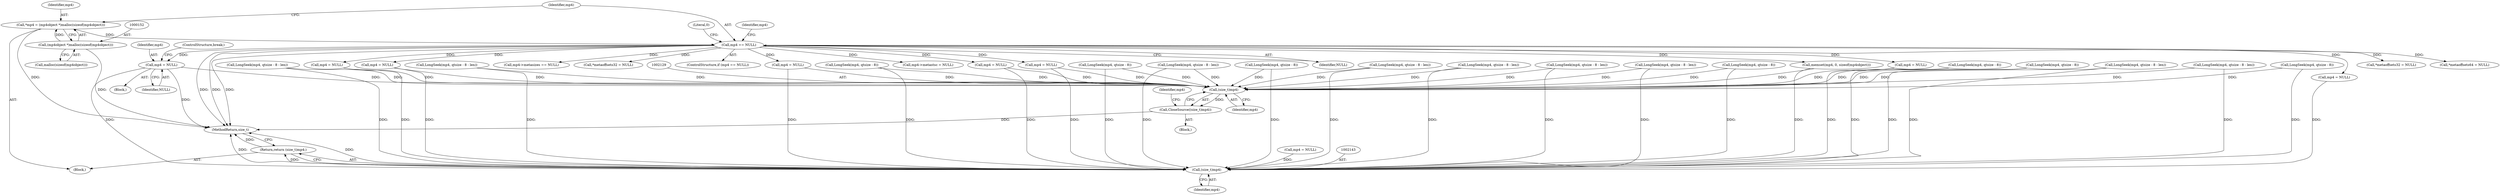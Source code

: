 digraph "0_gpmf-parser_341f12cd5b97ab419e53853ca00176457c9f1681_5@pointer" {
"1000931" [label="(Call,mp4 = NULL)"];
"1000157" [label="(Call,mp4 == NULL)"];
"1000149" [label="(Call,*mp4 = (mp4object *)malloc(sizeof(mp4object)))"];
"1000151" [label="(Call,(mp4object *)malloc(sizeof(mp4object)))"];
"1002128" [label="(Call,(size_t)mp4)"];
"1002127" [label="(Call,CloseSource((size_t)mp4))"];
"1002142" [label="(Call,(size_t)mp4)"];
"1002141" [label="(Return,return (size_t)mp4;)"];
"1000273" [label="(Call,mp4 = NULL)"];
"1000932" [label="(Identifier,mp4)"];
"1002132" [label="(Identifier,mp4)"];
"1000934" [label="(ControlStructure,break;)"];
"1000931" [label="(Call,mp4 = NULL)"];
"1000163" [label="(Identifier,mp4)"];
"1002128" [label="(Call,(size_t)mp4)"];
"1002094" [label="(Call,LongSeek(mp4, qtsize - 8))"];
"1000159" [label="(Identifier,NULL)"];
"1000149" [label="(Call,*mp4 = (mp4object *)malloc(sizeof(mp4object)))"];
"1001542" [label="(Call,LongSeek(mp4, qtsize - 8 - len))"];
"1001237" [label="(Call,*metaoffsets32 = NULL)"];
"1001671" [label="(Call,*metaoffsets64 = NULL)"];
"1002116" [label="(Call,mp4->metasizes == NULL)"];
"1000757" [label="(Call,LongSeek(mp4, qtsize - 8 - len))"];
"1001550" [label="(Call,LongSeek(mp4, qtsize - 8))"];
"1000675" [label="(Call,LongSeek(mp4, qtsize - 8 - len))"];
"1001129" [label="(Call,LongSeek(mp4, qtsize - 8))"];
"1000601" [label="(Call,LongSeek(mp4, qtsize - 8 - len))"];
"1002130" [label="(Identifier,mp4)"];
"1002126" [label="(Block,)"];
"1001112" [label="(Call,mp4 = NULL)"];
"1002144" [label="(Identifier,mp4)"];
"1000948" [label="(Call,LongSeek(mp4, qtsize - 8))"];
"1001479" [label="(Call,*metaoffsets32 = NULL)"];
"1000489" [label="(Call,LongSeek(mp4, qtsize - 8 - len))"];
"1000926" [label="(Block,)"];
"1000158" [label="(Identifier,mp4)"];
"1000156" [label="(ControlStructure,if (mp4 == NULL))"];
"1001837" [label="(Call,mp4 = NULL)"];
"1000151" [label="(Call,(mp4object *)malloc(sizeof(mp4object)))"];
"1001533" [label="(Call,mp4 = NULL)"];
"1001908" [label="(Call,LongSeek(mp4, qtsize - 8 - len))"];
"1000150" [label="(Identifier,mp4)"];
"1000162" [label="(Call,memset(mp4, 0, sizeof(mp4object)))"];
"1001421" [label="(Call,mp4->metastsc = NULL)"];
"1002086" [label="(Call,LongSeek(mp4, qtsize - 8 - len))"];
"1000397" [label="(Call,LongSeek(mp4, qtsize - 8))"];
"1001605" [label="(Call,mp4 = NULL)"];
"1000147" [label="(Block,)"];
"1001121" [label="(Call,LongSeek(mp4, qtsize - 8 - len))"];
"1002127" [label="(Call,CloseSource((size_t)mp4))"];
"1001916" [label="(Call,LongSeek(mp4, qtsize - 8))"];
"1002138" [label="(Call,mp4 = NULL)"];
"1000940" [label="(Call,LongSeek(mp4, qtsize - 8 - len))"];
"1002145" [label="(MethodReturn,size_t)"];
"1000153" [label="(Call,malloc(sizeof(mp4object)))"];
"1000157" [label="(Call,mp4 == NULL)"];
"1000765" [label="(Call,LongSeek(mp4, qtsize - 8))"];
"1002131" [label="(Call,mp4 = NULL)"];
"1000933" [label="(Identifier,NULL)"];
"1002142" [label="(Call,(size_t)mp4)"];
"1001439" [label="(Call,mp4 = NULL)"];
"1002141" [label="(Return,return (size_t)mp4;)"];
"1000161" [label="(Literal,0)"];
"1000931" -> "1000926"  [label="AST: "];
"1000931" -> "1000933"  [label="CFG: "];
"1000932" -> "1000931"  [label="AST: "];
"1000933" -> "1000931"  [label="AST: "];
"1000934" -> "1000931"  [label="CFG: "];
"1000931" -> "1002145"  [label="DDG: "];
"1000157" -> "1000931"  [label="DDG: "];
"1000931" -> "1002128"  [label="DDG: "];
"1000931" -> "1002142"  [label="DDG: "];
"1000157" -> "1000156"  [label="AST: "];
"1000157" -> "1000159"  [label="CFG: "];
"1000158" -> "1000157"  [label="AST: "];
"1000159" -> "1000157"  [label="AST: "];
"1000161" -> "1000157"  [label="CFG: "];
"1000163" -> "1000157"  [label="CFG: "];
"1000157" -> "1002145"  [label="DDG: "];
"1000157" -> "1002145"  [label="DDG: "];
"1000157" -> "1002145"  [label="DDG: "];
"1000149" -> "1000157"  [label="DDG: "];
"1000157" -> "1000162"  [label="DDG: "];
"1000157" -> "1000273"  [label="DDG: "];
"1000157" -> "1001112"  [label="DDG: "];
"1000157" -> "1001237"  [label="DDG: "];
"1000157" -> "1001421"  [label="DDG: "];
"1000157" -> "1001439"  [label="DDG: "];
"1000157" -> "1001479"  [label="DDG: "];
"1000157" -> "1001533"  [label="DDG: "];
"1000157" -> "1001605"  [label="DDG: "];
"1000157" -> "1001671"  [label="DDG: "];
"1000157" -> "1001837"  [label="DDG: "];
"1000157" -> "1002116"  [label="DDG: "];
"1000157" -> "1002138"  [label="DDG: "];
"1000149" -> "1000147"  [label="AST: "];
"1000149" -> "1000151"  [label="CFG: "];
"1000150" -> "1000149"  [label="AST: "];
"1000151" -> "1000149"  [label="AST: "];
"1000158" -> "1000149"  [label="CFG: "];
"1000149" -> "1002145"  [label="DDG: "];
"1000151" -> "1000149"  [label="DDG: "];
"1000151" -> "1000153"  [label="CFG: "];
"1000152" -> "1000151"  [label="AST: "];
"1000153" -> "1000151"  [label="AST: "];
"1000151" -> "1002145"  [label="DDG: "];
"1002128" -> "1002127"  [label="AST: "];
"1002128" -> "1002130"  [label="CFG: "];
"1002129" -> "1002128"  [label="AST: "];
"1002130" -> "1002128"  [label="AST: "];
"1002127" -> "1002128"  [label="CFG: "];
"1002128" -> "1002127"  [label="DDG: "];
"1001112" -> "1002128"  [label="DDG: "];
"1000675" -> "1002128"  [label="DDG: "];
"1000757" -> "1002128"  [label="DDG: "];
"1000601" -> "1002128"  [label="DDG: "];
"1001550" -> "1002128"  [label="DDG: "];
"1001542" -> "1002128"  [label="DDG: "];
"1001121" -> "1002128"  [label="DDG: "];
"1000273" -> "1002128"  [label="DDG: "];
"1000765" -> "1002128"  [label="DDG: "];
"1002086" -> "1002128"  [label="DDG: "];
"1000162" -> "1002128"  [label="DDG: "];
"1002094" -> "1002128"  [label="DDG: "];
"1001439" -> "1002128"  [label="DDG: "];
"1001129" -> "1002128"  [label="DDG: "];
"1001908" -> "1002128"  [label="DDG: "];
"1000397" -> "1002128"  [label="DDG: "];
"1001533" -> "1002128"  [label="DDG: "];
"1000940" -> "1002128"  [label="DDG: "];
"1001837" -> "1002128"  [label="DDG: "];
"1001605" -> "1002128"  [label="DDG: "];
"1001916" -> "1002128"  [label="DDG: "];
"1000489" -> "1002128"  [label="DDG: "];
"1000948" -> "1002128"  [label="DDG: "];
"1002127" -> "1002126"  [label="AST: "];
"1002132" -> "1002127"  [label="CFG: "];
"1002127" -> "1002145"  [label="DDG: "];
"1002142" -> "1002141"  [label="AST: "];
"1002142" -> "1002144"  [label="CFG: "];
"1002143" -> "1002142"  [label="AST: "];
"1002144" -> "1002142"  [label="AST: "];
"1002141" -> "1002142"  [label="CFG: "];
"1002142" -> "1002145"  [label="DDG: "];
"1002142" -> "1002145"  [label="DDG: "];
"1002142" -> "1002141"  [label="DDG: "];
"1001112" -> "1002142"  [label="DDG: "];
"1000675" -> "1002142"  [label="DDG: "];
"1000757" -> "1002142"  [label="DDG: "];
"1000601" -> "1002142"  [label="DDG: "];
"1001550" -> "1002142"  [label="DDG: "];
"1001542" -> "1002142"  [label="DDG: "];
"1001121" -> "1002142"  [label="DDG: "];
"1000273" -> "1002142"  [label="DDG: "];
"1000765" -> "1002142"  [label="DDG: "];
"1002086" -> "1002142"  [label="DDG: "];
"1002138" -> "1002142"  [label="DDG: "];
"1002131" -> "1002142"  [label="DDG: "];
"1000162" -> "1002142"  [label="DDG: "];
"1002094" -> "1002142"  [label="DDG: "];
"1001439" -> "1002142"  [label="DDG: "];
"1001129" -> "1002142"  [label="DDG: "];
"1001908" -> "1002142"  [label="DDG: "];
"1000397" -> "1002142"  [label="DDG: "];
"1001533" -> "1002142"  [label="DDG: "];
"1000940" -> "1002142"  [label="DDG: "];
"1001837" -> "1002142"  [label="DDG: "];
"1001605" -> "1002142"  [label="DDG: "];
"1001916" -> "1002142"  [label="DDG: "];
"1000489" -> "1002142"  [label="DDG: "];
"1000948" -> "1002142"  [label="DDG: "];
"1002141" -> "1000147"  [label="AST: "];
"1002145" -> "1002141"  [label="CFG: "];
"1002141" -> "1002145"  [label="DDG: "];
}
